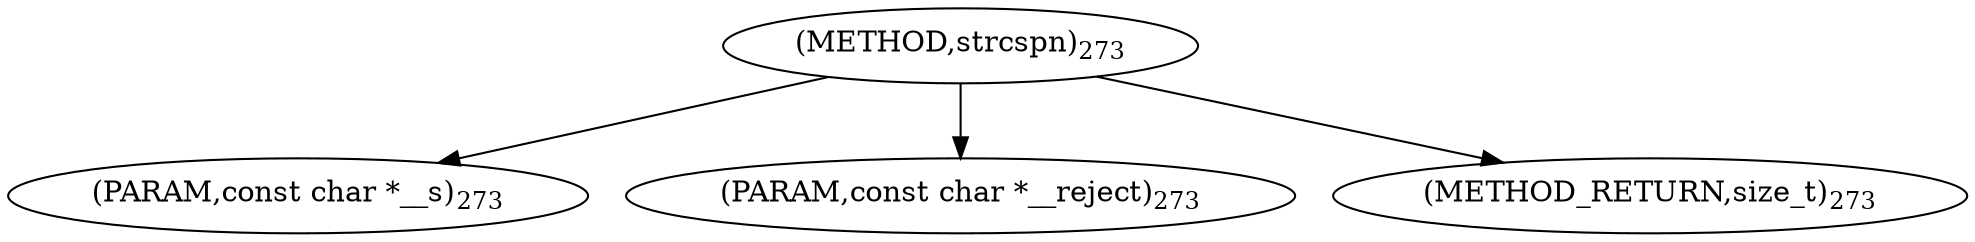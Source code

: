 digraph "strcspn" {  
"98864" [label = <(METHOD,strcspn)<SUB>273</SUB>> ]
"98865" [label = <(PARAM,const char *__s)<SUB>273</SUB>> ]
"98866" [label = <(PARAM,const char *__reject)<SUB>273</SUB>> ]
"98867" [label = <(METHOD_RETURN,size_t)<SUB>273</SUB>> ]
  "98864" -> "98865" 
  "98864" -> "98866" 
  "98864" -> "98867" 
}
